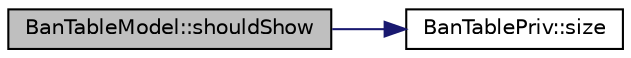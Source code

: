 digraph "BanTableModel::shouldShow"
{
  edge [fontname="Helvetica",fontsize="10",labelfontname="Helvetica",labelfontsize="10"];
  node [fontname="Helvetica",fontsize="10",shape=record];
  rankdir="LR";
  Node38 [label="BanTableModel::shouldShow",height=0.2,width=0.4,color="black", fillcolor="grey75", style="filled", fontcolor="black"];
  Node38 -> Node39 [color="midnightblue",fontsize="10",style="solid",fontname="Helvetica"];
  Node39 [label="BanTablePriv::size",height=0.2,width=0.4,color="black", fillcolor="white", style="filled",URL="$d6/d05/class_ban_table_priv.html#ac2dd5abe4dba3d2838c7b1e31fbf5893"];
}

